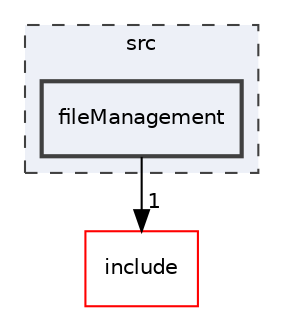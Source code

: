 digraph "src/fileManagement"
{
 // LATEX_PDF_SIZE
  edge [fontname="Helvetica",fontsize="10",labelfontname="Helvetica",labelfontsize="10"];
  node [fontname="Helvetica",fontsize="10",shape=record];
  compound=true
  subgraph clusterdir_68267d1309a1af8e8297ef4c3efbcdba {
    graph [ bgcolor="#edf0f7", pencolor="grey25", style="filled,dashed,", label="src", fontname="Helvetica", fontsize="10", URL="dir_68267d1309a1af8e8297ef4c3efbcdba.html"]
  dir_480f74e508d6a1a31a594bb8dcb384dc [shape=box, label="fileManagement", style="filled,bold,", fillcolor="#edf0f7", color="grey25", URL="dir_480f74e508d6a1a31a594bb8dcb384dc.html"];
  }
  dir_d44c64559bbebec7f509842c48db8b23 [shape=box, label="include", style="", fillcolor="#edf0f7", color="red", URL="dir_d44c64559bbebec7f509842c48db8b23.html"];
  dir_480f74e508d6a1a31a594bb8dcb384dc->dir_d44c64559bbebec7f509842c48db8b23 [headlabel="1", labeldistance=1.5 headhref="dir_000003_000006.html"];
}

